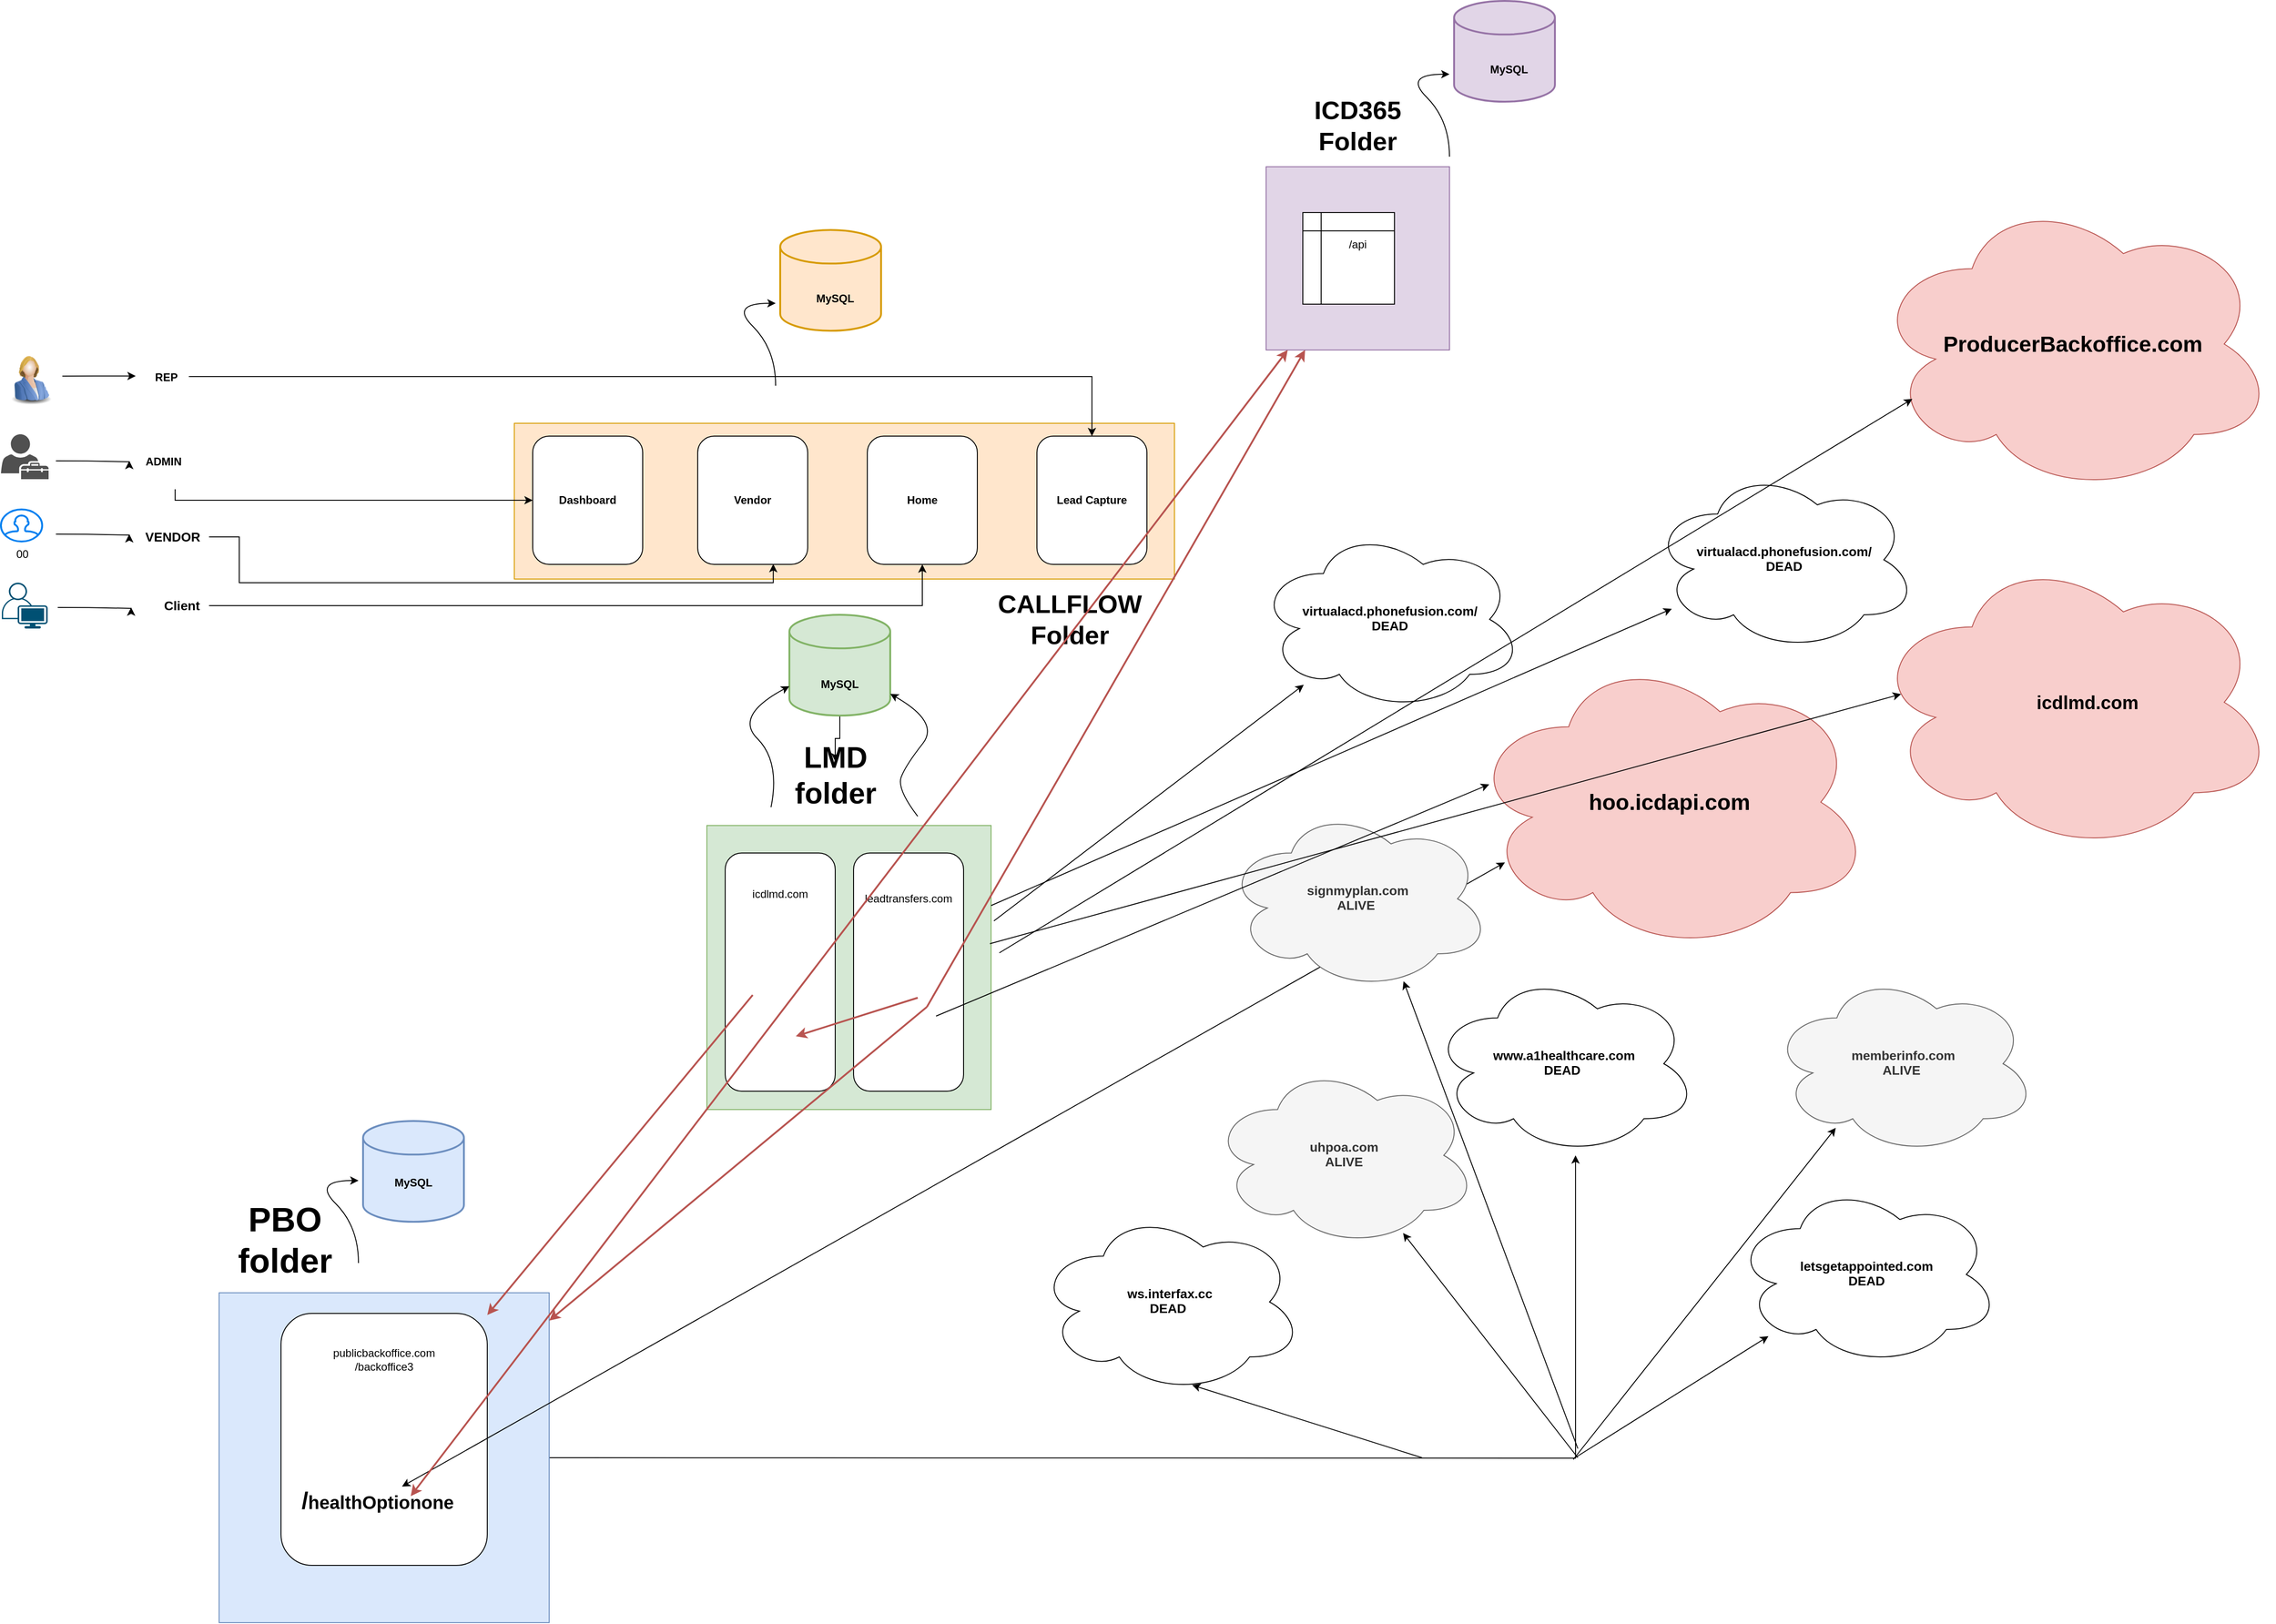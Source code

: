 <mxfile version="21.6.5" type="github">
  <diagram name="Page-1" id="TwpJutpCZovQMLxq4rzP">
    <mxGraphModel dx="3615" dy="2391" grid="1" gridSize="10" guides="1" tooltips="1" connect="1" arrows="1" fold="1" page="0" pageScale="1" pageWidth="850" pageHeight="1100" math="0" shadow="0">
      <root>
        <mxCell id="0" />
        <mxCell id="1" parent="0" />
        <mxCell id="1ci97zbHf61z6dl400Ih-96" style="edgeStyle=orthogonalEdgeStyle;rounded=0;orthogonalLoop=1;jettySize=auto;html=1;entryX=0.543;entryY=1;entryDx=0;entryDy=0;entryPerimeter=0;" edge="1" parent="1" target="1ci97zbHf61z6dl400Ih-83">
          <mxGeometry relative="1" as="geometry">
            <mxPoint x="-389.5" y="910" as="sourcePoint" />
            <mxPoint x="797.5" y="580" as="targetPoint" />
          </mxGeometry>
        </mxCell>
        <mxCell id="1ci97zbHf61z6dl400Ih-4" value="" style="whiteSpace=wrap;html=1;aspect=fixed;fillColor=#dae8fc;strokeColor=#6c8ebf;" vertex="1" parent="1">
          <mxGeometry x="-682" y="730" width="360" height="360" as="geometry" />
        </mxCell>
        <mxCell id="1ci97zbHf61z6dl400Ih-7" value="" style="whiteSpace=wrap;html=1;aspect=fixed;fillColor=#e1d5e7;strokeColor=#9673a6;" vertex="1" parent="1">
          <mxGeometry x="460" y="-499" width="200" height="200" as="geometry" />
        </mxCell>
        <mxCell id="1ci97zbHf61z6dl400Ih-8" value="" style="whiteSpace=wrap;html=1;aspect=fixed;fillColor=#d5e8d4;strokeColor=#82b366;" vertex="1" parent="1">
          <mxGeometry x="-150" y="220" width="310" height="310" as="geometry" />
        </mxCell>
        <mxCell id="1ci97zbHf61z6dl400Ih-9" value="ICD365 Folder" style="text;html=1;strokeColor=none;fillColor=none;align=center;verticalAlign=middle;whiteSpace=wrap;rounded=0;fontSize=28;fontStyle=1" vertex="1" parent="1">
          <mxGeometry x="530" y="-559" width="60" height="30" as="geometry" />
        </mxCell>
        <mxCell id="1ci97zbHf61z6dl400Ih-11" value="PBO folder" style="text;html=1;strokeColor=none;fillColor=none;align=center;verticalAlign=middle;whiteSpace=wrap;rounded=0;fontSize=37;fontStyle=1" vertex="1" parent="1">
          <mxGeometry x="-640" y="657.5" width="60" height="30" as="geometry" />
        </mxCell>
        <mxCell id="1ci97zbHf61z6dl400Ih-12" value="LMD folder" style="text;html=1;strokeColor=none;fillColor=none;align=center;verticalAlign=middle;whiteSpace=wrap;rounded=0;fontSize=32;fontStyle=1" vertex="1" parent="1">
          <mxGeometry x="-82.5" y="150" width="145" height="30" as="geometry" />
        </mxCell>
        <mxCell id="1ci97zbHf61z6dl400Ih-15" value="&lt;span id=&quot;docs-internal-guid-84adcb99-7fff-0efb-7929-5382890f605a&quot;&gt;&lt;/span&gt;&lt;span id=&quot;docs-internal-guid-84adcb99-7fff-0efb-7929-5382890f605a&quot;&gt;&lt;/span&gt;" style="rounded=1;whiteSpace=wrap;html=1;" vertex="1" parent="1">
          <mxGeometry x="-130" y="250" width="120" height="260" as="geometry" />
        </mxCell>
        <mxCell id="1ci97zbHf61z6dl400Ih-16" value="" style="rounded=1;whiteSpace=wrap;html=1;" vertex="1" parent="1">
          <mxGeometry x="10" y="250" width="120" height="260" as="geometry" />
        </mxCell>
        <mxCell id="1ci97zbHf61z6dl400Ih-17" value="icdlmd.com" style="text;html=1;strokeColor=none;fillColor=none;align=center;verticalAlign=middle;whiteSpace=wrap;rounded=0;" vertex="1" parent="1">
          <mxGeometry x="-100" y="280" width="60" height="30" as="geometry" />
        </mxCell>
        <mxCell id="1ci97zbHf61z6dl400Ih-19" value="leadtransfers.com" style="text;html=1;strokeColor=none;fillColor=none;align=center;verticalAlign=middle;whiteSpace=wrap;rounded=0;" vertex="1" parent="1">
          <mxGeometry x="40" y="280" width="60" height="40" as="geometry" />
        </mxCell>
        <mxCell id="1ci97zbHf61z6dl400Ih-91" value="" style="edgeStyle=orthogonalEdgeStyle;rounded=0;orthogonalLoop=1;jettySize=auto;html=1;" edge="1" parent="1" source="1ci97zbHf61z6dl400Ih-20" target="1ci97zbHf61z6dl400Ih-12">
          <mxGeometry relative="1" as="geometry" />
        </mxCell>
        <mxCell id="1ci97zbHf61z6dl400Ih-20" value="" style="strokeWidth=2;html=1;shape=mxgraph.flowchart.database;whiteSpace=wrap;fillColor=#d5e8d4;strokeColor=#82b366;" vertex="1" parent="1">
          <mxGeometry x="-60" y="-10" width="110" height="110" as="geometry" />
        </mxCell>
        <mxCell id="1ci97zbHf61z6dl400Ih-21" value="&lt;h4 style=&quot;border-color: var(--border-color);&quot;&gt;MySQL&lt;/h4&gt;" style="text;html=1;strokeColor=none;fillColor=none;align=center;verticalAlign=middle;whiteSpace=wrap;rounded=0;" vertex="1" parent="1">
          <mxGeometry x="-35" y="51" width="60" height="30" as="geometry" />
        </mxCell>
        <mxCell id="1ci97zbHf61z6dl400Ih-23" value="" style="curved=1;endArrow=classic;html=1;rounded=0;entryX=0;entryY=0.709;entryDx=0;entryDy=0;entryPerimeter=0;" edge="1" parent="1" target="1ci97zbHf61z6dl400Ih-20">
          <mxGeometry width="50" height="50" relative="1" as="geometry">
            <mxPoint x="-80" y="200" as="sourcePoint" />
            <mxPoint x="-70" y="100" as="targetPoint" />
            <Array as="points">
              <mxPoint x="-70" y="150" />
              <mxPoint x="-120" y="100" />
            </Array>
          </mxGeometry>
        </mxCell>
        <mxCell id="1ci97zbHf61z6dl400Ih-24" value="" style="curved=1;endArrow=classic;html=1;rounded=0;" edge="1" parent="1" target="1ci97zbHf61z6dl400Ih-20">
          <mxGeometry width="50" height="50" relative="1" as="geometry">
            <mxPoint x="80" y="210" as="sourcePoint" />
            <mxPoint x="67" y="104" as="targetPoint" />
            <Array as="points">
              <mxPoint x="57" y="180" />
              <mxPoint x="67" y="154" />
              <mxPoint x="104" y="107" />
            </Array>
          </mxGeometry>
        </mxCell>
        <mxCell id="1ci97zbHf61z6dl400Ih-25" value="&lt;span id=&quot;docs-internal-guid-84adcb99-7fff-0efb-7929-5382890f605a&quot;&gt;&lt;/span&gt;&lt;span id=&quot;docs-internal-guid-84adcb99-7fff-0efb-7929-5382890f605a&quot;&gt;&lt;/span&gt;" style="rounded=1;whiteSpace=wrap;html=1;" vertex="1" parent="1">
          <mxGeometry x="-614.5" y="752.5" width="225" height="275" as="geometry" />
        </mxCell>
        <mxCell id="1ci97zbHf61z6dl400Ih-26" value="publicbackoffice.com&lt;br&gt;/backoffice3" style="text;html=1;strokeColor=none;fillColor=none;align=center;verticalAlign=middle;whiteSpace=wrap;rounded=0;" vertex="1" parent="1">
          <mxGeometry x="-532" y="787.5" width="60" height="30" as="geometry" />
        </mxCell>
        <mxCell id="1ci97zbHf61z6dl400Ih-29" value="" style="strokeWidth=2;html=1;shape=mxgraph.flowchart.database;whiteSpace=wrap;fillColor=#dae8fc;strokeColor=#6c8ebf;" vertex="1" parent="1">
          <mxGeometry x="-525" y="542.5" width="110" height="110" as="geometry" />
        </mxCell>
        <mxCell id="1ci97zbHf61z6dl400Ih-30" value="&lt;h4 style=&quot;border-color: var(--border-color);&quot;&gt;MySQL&lt;/h4&gt;" style="text;html=1;strokeColor=none;fillColor=none;align=center;verticalAlign=middle;whiteSpace=wrap;rounded=0;" vertex="1" parent="1">
          <mxGeometry x="-500" y="594.5" width="60" height="30" as="geometry" />
        </mxCell>
        <mxCell id="1ci97zbHf61z6dl400Ih-31" value="" style="curved=1;endArrow=classic;html=1;rounded=0;" edge="1" parent="1">
          <mxGeometry width="50" height="50" relative="1" as="geometry">
            <mxPoint x="-530" y="697.5" as="sourcePoint" />
            <mxPoint x="-530" y="607.5" as="targetPoint" />
            <Array as="points">
              <mxPoint x="-530" y="657.5" />
              <mxPoint x="-580" y="607.5" />
            </Array>
          </mxGeometry>
        </mxCell>
        <mxCell id="1ci97zbHf61z6dl400Ih-33" value="" style="rounded=0;whiteSpace=wrap;html=1;fillColor=#ffe6cc;strokeColor=#d79b00;" vertex="1" parent="1">
          <mxGeometry x="-360" y="-219" width="720" height="170" as="geometry" />
        </mxCell>
        <mxCell id="1ci97zbHf61z6dl400Ih-34" value="&lt;h4 style=&quot;font-size: 28px;&quot;&gt;CALLFLOW Folder&lt;/h4&gt;" style="text;html=1;strokeColor=none;fillColor=none;align=center;verticalAlign=middle;whiteSpace=wrap;rounded=0;fontSize=28;" vertex="1" parent="1">
          <mxGeometry x="130" y="-20" width="232" height="30" as="geometry" />
        </mxCell>
        <mxCell id="1ci97zbHf61z6dl400Ih-35" value="" style="strokeWidth=2;html=1;shape=mxgraph.flowchart.database;whiteSpace=wrap;fillColor=#ffe6cc;strokeColor=#d79b00;" vertex="1" parent="1">
          <mxGeometry x="-70" y="-430" width="110" height="110" as="geometry" />
        </mxCell>
        <mxCell id="1ci97zbHf61z6dl400Ih-36" value="&lt;h4&gt;MySQL&lt;/h4&gt;" style="text;html=1;strokeColor=none;fillColor=none;align=center;verticalAlign=middle;whiteSpace=wrap;rounded=0;" vertex="1" parent="1">
          <mxGeometry x="-40" y="-370" width="60" height="30" as="geometry" />
        </mxCell>
        <mxCell id="1ci97zbHf61z6dl400Ih-45" value="&lt;h4&gt;Dashboard&lt;/h4&gt;&lt;span id=&quot;docs-internal-guid-84adcb99-7fff-0efb-7929-5382890f605a&quot;&gt;&lt;/span&gt;" style="rounded=1;whiteSpace=wrap;html=1;" vertex="1" parent="1">
          <mxGeometry x="-340" y="-205" width="120" height="140" as="geometry" />
        </mxCell>
        <mxCell id="1ci97zbHf61z6dl400Ih-46" value="&lt;h4&gt;Vendor&lt;/h4&gt;&lt;span id=&quot;docs-internal-guid-84adcb99-7fff-0efb-7929-5382890f605a&quot;&gt;&lt;/span&gt;" style="rounded=1;whiteSpace=wrap;html=1;" vertex="1" parent="1">
          <mxGeometry x="-160" y="-205" width="120" height="140" as="geometry" />
        </mxCell>
        <mxCell id="1ci97zbHf61z6dl400Ih-47" value="&lt;h4&gt;Home&lt;/h4&gt;&lt;span id=&quot;docs-internal-guid-84adcb99-7fff-0efb-7929-5382890f605a&quot;&gt;&lt;/span&gt;" style="rounded=1;whiteSpace=wrap;html=1;" vertex="1" parent="1">
          <mxGeometry x="25" y="-205" width="120" height="140" as="geometry" />
        </mxCell>
        <mxCell id="1ci97zbHf61z6dl400Ih-48" value="&lt;h4&gt;Lead Capture&lt;/h4&gt;&lt;span id=&quot;docs-internal-guid-84adcb99-7fff-0efb-7929-5382890f605a&quot;&gt;&lt;/span&gt;" style="rounded=1;whiteSpace=wrap;html=1;" vertex="1" parent="1">
          <mxGeometry x="210" y="-205" width="120" height="140" as="geometry" />
        </mxCell>
        <mxCell id="1ci97zbHf61z6dl400Ih-53" value="" style="edgeStyle=orthogonalEdgeStyle;rounded=0;orthogonalLoop=1;jettySize=auto;html=1;" edge="1" parent="1">
          <mxGeometry relative="1" as="geometry">
            <mxPoint x="-860" y="-177.941" as="sourcePoint" />
            <mxPoint x="-780" y="-178" as="targetPoint" />
            <Array as="points">
              <mxPoint x="-826" y="-178" />
              <mxPoint x="-780" y="-177" />
            </Array>
          </mxGeometry>
        </mxCell>
        <mxCell id="1ci97zbHf61z6dl400Ih-51" value="" style="sketch=0;pointerEvents=1;shadow=0;dashed=0;html=1;strokeColor=none;fillColor=#505050;labelPosition=center;verticalLabelPosition=bottom;verticalAlign=top;outlineConnect=0;align=center;shape=mxgraph.office.users.tenant_admin;" vertex="1" parent="1">
          <mxGeometry x="-920" y="-207" width="52" height="49" as="geometry" />
        </mxCell>
        <mxCell id="1ci97zbHf61z6dl400Ih-55" style="edgeStyle=orthogonalEdgeStyle;rounded=0;orthogonalLoop=1;jettySize=auto;html=1;" edge="1" parent="1" source="1ci97zbHf61z6dl400Ih-54" target="1ci97zbHf61z6dl400Ih-45">
          <mxGeometry relative="1" as="geometry">
            <Array as="points">
              <mxPoint x="-730" y="-135" />
            </Array>
          </mxGeometry>
        </mxCell>
        <mxCell id="1ci97zbHf61z6dl400Ih-54" value="&lt;h4&gt;ADMIN&lt;/h4&gt;" style="text;html=1;align=center;verticalAlign=middle;resizable=0;points=[];autosize=1;strokeColor=none;fillColor=none;" vertex="1" parent="1">
          <mxGeometry x="-773" y="-207" width="60" height="60" as="geometry" />
        </mxCell>
        <mxCell id="1ci97zbHf61z6dl400Ih-58" value="00" style="html=1;verticalLabelPosition=bottom;align=center;labelBackgroundColor=#ffffff;verticalAlign=top;strokeWidth=2;strokeColor=#0080F0;shadow=0;dashed=0;shape=mxgraph.ios7.icons.user;" vertex="1" parent="1">
          <mxGeometry x="-920" y="-125" width="45" height="35" as="geometry" />
        </mxCell>
        <mxCell id="1ci97zbHf61z6dl400Ih-62" style="edgeStyle=orthogonalEdgeStyle;rounded=0;orthogonalLoop=1;jettySize=auto;html=1;entryX=0.687;entryY=0.997;entryDx=0;entryDy=0;entryPerimeter=0;" edge="1" parent="1" source="1ci97zbHf61z6dl400Ih-61" target="1ci97zbHf61z6dl400Ih-46">
          <mxGeometry relative="1" as="geometry">
            <Array as="points">
              <mxPoint x="-660" y="-95" />
              <mxPoint x="-660" y="-45" />
              <mxPoint x="-78" y="-45" />
            </Array>
          </mxGeometry>
        </mxCell>
        <mxCell id="1ci97zbHf61z6dl400Ih-61" value="&lt;h3&gt;VENDOR&lt;/h3&gt;" style="text;html=1;align=center;verticalAlign=middle;resizable=0;points=[];autosize=1;strokeColor=none;fillColor=none;" vertex="1" parent="1">
          <mxGeometry x="-773" y="-125" width="80" height="60" as="geometry" />
        </mxCell>
        <mxCell id="1ci97zbHf61z6dl400Ih-64" value="" style="points=[[0.35,0,0],[0.98,0.51,0],[1,0.71,0],[0.67,1,0],[0,0.795,0],[0,0.65,0]];verticalLabelPosition=bottom;sketch=0;html=1;verticalAlign=top;aspect=fixed;align=center;pointerEvents=1;shape=mxgraph.cisco19.user;fillColor=#005073;strokeColor=none;" vertex="1" parent="1">
          <mxGeometry x="-919" y="-45" width="50" height="50" as="geometry" />
        </mxCell>
        <mxCell id="1ci97zbHf61z6dl400Ih-65" value="" style="edgeStyle=orthogonalEdgeStyle;rounded=0;orthogonalLoop=1;jettySize=auto;html=1;" edge="1" parent="1">
          <mxGeometry relative="1" as="geometry">
            <mxPoint x="-860" y="-97.941" as="sourcePoint" />
            <mxPoint x="-780" y="-98" as="targetPoint" />
            <Array as="points">
              <mxPoint x="-826" y="-98" />
              <mxPoint x="-780" y="-97" />
            </Array>
          </mxGeometry>
        </mxCell>
        <mxCell id="1ci97zbHf61z6dl400Ih-66" value="" style="edgeStyle=orthogonalEdgeStyle;rounded=0;orthogonalLoop=1;jettySize=auto;html=1;" edge="1" parent="1">
          <mxGeometry relative="1" as="geometry">
            <mxPoint x="-858" y="-17.941" as="sourcePoint" />
            <mxPoint x="-778" y="-18" as="targetPoint" />
            <Array as="points">
              <mxPoint x="-824" y="-18" />
              <mxPoint x="-778" y="-17" />
            </Array>
          </mxGeometry>
        </mxCell>
        <mxCell id="1ci97zbHf61z6dl400Ih-69" style="edgeStyle=orthogonalEdgeStyle;rounded=0;orthogonalLoop=1;jettySize=auto;html=1;" edge="1" parent="1" source="1ci97zbHf61z6dl400Ih-67" target="1ci97zbHf61z6dl400Ih-47">
          <mxGeometry relative="1" as="geometry" />
        </mxCell>
        <mxCell id="1ci97zbHf61z6dl400Ih-67" value="&lt;h3&gt;Client&lt;/h3&gt;" style="text;html=1;align=center;verticalAlign=middle;resizable=0;points=[];autosize=1;strokeColor=none;fillColor=none;" vertex="1" parent="1">
          <mxGeometry x="-753" y="-50" width="60" height="60" as="geometry" />
        </mxCell>
        <mxCell id="1ci97zbHf61z6dl400Ih-72" value="" style="image;html=1;image=img/lib/clip_art/people/Suit_Woman_Blue_128x128.png" vertex="1" parent="1">
          <mxGeometry x="-920" y="-299" width="64.5" height="60" as="geometry" />
        </mxCell>
        <mxCell id="1ci97zbHf61z6dl400Ih-73" value="" style="edgeStyle=orthogonalEdgeStyle;rounded=0;orthogonalLoop=1;jettySize=auto;html=1;" edge="1" parent="1">
          <mxGeometry relative="1" as="geometry">
            <mxPoint x="-853" y="-270.561" as="sourcePoint" />
            <mxPoint x="-773" y="-270.62" as="targetPoint" />
            <Array as="points">
              <mxPoint x="-819" y="-270.62" />
              <mxPoint x="-773" y="-269.62" />
            </Array>
          </mxGeometry>
        </mxCell>
        <mxCell id="1ci97zbHf61z6dl400Ih-75" style="edgeStyle=orthogonalEdgeStyle;rounded=0;orthogonalLoop=1;jettySize=auto;html=1;" edge="1" parent="1" source="1ci97zbHf61z6dl400Ih-74" target="1ci97zbHf61z6dl400Ih-48">
          <mxGeometry relative="1" as="geometry">
            <Array as="points">
              <mxPoint x="270" y="-270" />
            </Array>
          </mxGeometry>
        </mxCell>
        <mxCell id="1ci97zbHf61z6dl400Ih-74" value="&lt;h4&gt;REP&lt;/h4&gt;" style="text;html=1;align=center;verticalAlign=middle;resizable=0;points=[];autosize=1;strokeColor=none;fillColor=none;" vertex="1" parent="1">
          <mxGeometry x="-765" y="-299" width="50" height="60" as="geometry" />
        </mxCell>
        <mxCell id="1ci97zbHf61z6dl400Ih-76" value="" style="curved=1;endArrow=classic;html=1;rounded=0;" edge="1" parent="1">
          <mxGeometry width="50" height="50" relative="1" as="geometry">
            <mxPoint x="-75" y="-260" as="sourcePoint" />
            <mxPoint x="-75" y="-350" as="targetPoint" />
            <Array as="points">
              <mxPoint x="-75" y="-300" />
              <mxPoint x="-125" y="-350" />
            </Array>
          </mxGeometry>
        </mxCell>
        <mxCell id="1ci97zbHf61z6dl400Ih-78" value="" style="shape=internalStorage;whiteSpace=wrap;html=1;backgroundOutline=1;" vertex="1" parent="1">
          <mxGeometry x="500" y="-449" width="100" height="100" as="geometry" />
        </mxCell>
        <mxCell id="1ci97zbHf61z6dl400Ih-79" value="/api" style="text;html=1;strokeColor=none;fillColor=none;align=center;verticalAlign=middle;whiteSpace=wrap;rounded=0;" vertex="1" parent="1">
          <mxGeometry x="530" y="-429" width="60" height="30" as="geometry" />
        </mxCell>
        <mxCell id="1ci97zbHf61z6dl400Ih-80" value="&lt;h1&gt;hoo.icdapi.com&lt;/h1&gt;" style="ellipse;shape=cloud;whiteSpace=wrap;html=1;fillColor=#f8cecc;strokeColor=#b85450;" vertex="1" parent="1">
          <mxGeometry x="680" y="30" width="440" height="329" as="geometry" />
        </mxCell>
        <mxCell id="1ci97zbHf61z6dl400Ih-81" value="/&lt;font style=&quot;font-size: 20px;&quot;&gt;healthOptionone&lt;/font&gt;" style="text;html=1;strokeColor=none;fillColor=none;align=center;verticalAlign=middle;whiteSpace=wrap;rounded=0;fontSize=26;fontStyle=1" vertex="1" parent="1">
          <mxGeometry x="-539" y="941.5" width="60" height="30" as="geometry" />
        </mxCell>
        <mxCell id="1ci97zbHf61z6dl400Ih-83" value="&lt;h3&gt;www.a1healthcare.com&lt;br&gt;DEAD&amp;nbsp;&lt;/h3&gt;&lt;h1&gt;&lt;span id=&quot;docs-internal-guid-eab32220-7fff-d333-40bd-e7fb0be0aa03&quot; style=&quot;font-weight:normal;&quot;&gt;&lt;/span&gt;&lt;/h1&gt;" style="ellipse;shape=cloud;whiteSpace=wrap;html=1;" vertex="1" parent="1">
          <mxGeometry x="640" y="380" width="290" height="200" as="geometry" />
        </mxCell>
        <mxCell id="1ci97zbHf61z6dl400Ih-86" value="&lt;h3&gt;letsgetappointed.com&lt;br&gt;DEAD&lt;/h3&gt;&lt;h1&gt;&lt;span id=&quot;docs-internal-guid-eab32220-7fff-d333-40bd-e7fb0be0aa03&quot; style=&quot;font-weight:normal;&quot;&gt;&lt;/span&gt;&lt;/h1&gt;" style="ellipse;shape=cloud;whiteSpace=wrap;html=1;" vertex="1" parent="1">
          <mxGeometry x="970" y="610" width="290" height="200" as="geometry" />
        </mxCell>
        <mxCell id="1ci97zbHf61z6dl400Ih-89" value="&lt;h3&gt;ws.interfax.cc&lt;br&gt;DEAD&amp;nbsp;&lt;/h3&gt;&lt;h1&gt;&lt;span id=&quot;docs-internal-guid-eab32220-7fff-d333-40bd-e7fb0be0aa03&quot; style=&quot;font-weight:normal;&quot;&gt;&lt;/span&gt;&lt;/h1&gt;" style="ellipse;shape=cloud;whiteSpace=wrap;html=1;" vertex="1" parent="1">
          <mxGeometry x="210" y="640" width="290" height="200" as="geometry" />
        </mxCell>
        <mxCell id="1ci97zbHf61z6dl400Ih-93" value="&lt;h3&gt;memberinfo.com&lt;br&gt;ALIVE&amp;nbsp;&lt;/h3&gt;&lt;h1&gt;&lt;span id=&quot;docs-internal-guid-eab32220-7fff-d333-40bd-e7fb0be0aa03&quot; style=&quot;font-weight:normal;&quot;&gt;&lt;/span&gt;&lt;/h1&gt;" style="ellipse;shape=cloud;whiteSpace=wrap;html=1;fillColor=#f5f5f5;fontColor=#333333;strokeColor=#666666;" vertex="1" parent="1">
          <mxGeometry x="1010" y="380" width="290" height="200" as="geometry" />
        </mxCell>
        <mxCell id="1ci97zbHf61z6dl400Ih-95" value="" style="endArrow=classic;startArrow=classic;html=1;rounded=0;entryX=0.092;entryY=0.7;entryDx=0;entryDy=0;entryPerimeter=0;" edge="1" parent="1" source="1ci97zbHf61z6dl400Ih-81" target="1ci97zbHf61z6dl400Ih-80">
          <mxGeometry width="50" height="50" relative="1" as="geometry">
            <mxPoint x="120" y="600" as="sourcePoint" />
            <mxPoint x="170" y="550" as="targetPoint" />
          </mxGeometry>
        </mxCell>
        <mxCell id="1ci97zbHf61z6dl400Ih-97" value="" style="endArrow=classic;html=1;rounded=0;entryX=0.584;entryY=0.954;entryDx=0;entryDy=0;entryPerimeter=0;" edge="1" parent="1" target="1ci97zbHf61z6dl400Ih-89">
          <mxGeometry width="50" height="50" relative="1" as="geometry">
            <mxPoint x="630" y="910" as="sourcePoint" />
            <mxPoint x="630" y="820" as="targetPoint" />
          </mxGeometry>
        </mxCell>
        <mxCell id="1ci97zbHf61z6dl400Ih-98" value="" style="endArrow=classic;html=1;rounded=0;" edge="1" parent="1" target="1ci97zbHf61z6dl400Ih-86">
          <mxGeometry width="50" height="50" relative="1" as="geometry">
            <mxPoint x="797" y="910" as="sourcePoint" />
            <mxPoint x="877" y="731" as="targetPoint" />
          </mxGeometry>
        </mxCell>
        <mxCell id="1ci97zbHf61z6dl400Ih-99" value="" style="endArrow=classic;html=1;rounded=0;entryX=0.239;entryY=0.83;entryDx=0;entryDy=0;entryPerimeter=0;" edge="1" parent="1">
          <mxGeometry width="50" height="50" relative="1" as="geometry">
            <mxPoint x="795" y="912" as="sourcePoint" />
            <mxPoint x="1081.31" y="550" as="targetPoint" />
          </mxGeometry>
        </mxCell>
        <mxCell id="1ci97zbHf61z6dl400Ih-100" value="&lt;h3&gt;uhpoa.com&lt;br&gt;ALIVE&lt;/h3&gt;&lt;h1&gt;&lt;span id=&quot;docs-internal-guid-eab32220-7fff-d333-40bd-e7fb0be0aa03&quot; style=&quot;font-weight:normal;&quot;&gt;&lt;/span&gt;&lt;/h1&gt;" style="ellipse;shape=cloud;whiteSpace=wrap;html=1;fillColor=#f5f5f5;fontColor=#333333;strokeColor=#666666;" vertex="1" parent="1">
          <mxGeometry x="400" y="480" width="290" height="200" as="geometry" />
        </mxCell>
        <mxCell id="1ci97zbHf61z6dl400Ih-101" value="" style="endArrow=classic;html=1;rounded=0;entryX=0.722;entryY=0.924;entryDx=0;entryDy=0;entryPerimeter=0;" edge="1" parent="1" target="1ci97zbHf61z6dl400Ih-100">
          <mxGeometry width="50" height="50" relative="1" as="geometry">
            <mxPoint x="800" y="910" as="sourcePoint" />
            <mxPoint x="610" y="700" as="targetPoint" />
          </mxGeometry>
        </mxCell>
        <mxCell id="1ci97zbHf61z6dl400Ih-102" value="&lt;h3&gt;signmyplan.com&lt;br&gt;ALIVE&amp;nbsp;&lt;/h3&gt;&lt;h1&gt;&lt;span id=&quot;docs-internal-guid-eab32220-7fff-d333-40bd-e7fb0be0aa03&quot; style=&quot;font-weight:normal;&quot;&gt;&lt;/span&gt;&lt;/h1&gt;" style="ellipse;shape=cloud;whiteSpace=wrap;html=1;fillColor=#f5f5f5;fontColor=#333333;strokeColor=#666666;" vertex="1" parent="1">
          <mxGeometry x="415" y="200" width="290" height="200" as="geometry" />
        </mxCell>
        <mxCell id="1ci97zbHf61z6dl400Ih-103" value="" style="endArrow=classic;html=1;rounded=0;entryX=0.672;entryY=0.95;entryDx=0;entryDy=0;entryPerimeter=0;" edge="1" parent="1" target="1ci97zbHf61z6dl400Ih-102">
          <mxGeometry width="50" height="50" relative="1" as="geometry">
            <mxPoint x="800" y="900" as="sourcePoint" />
            <mxPoint x="850" y="850" as="targetPoint" />
          </mxGeometry>
        </mxCell>
        <mxCell id="1ci97zbHf61z6dl400Ih-104" value="" style="endArrow=classic;startArrow=classic;html=1;rounded=0;fillColor=#f8cecc;strokeColor=#b85450;strokeWidth=2;" edge="1" parent="1" target="1ci97zbHf61z6dl400Ih-7">
          <mxGeometry width="50" height="50" relative="1" as="geometry">
            <mxPoint x="-473" y="952" as="sourcePoint" />
            <mxPoint x="730" y="270" as="targetPoint" />
          </mxGeometry>
        </mxCell>
        <mxCell id="1ci97zbHf61z6dl400Ih-105" value="" style="strokeWidth=2;html=1;shape=mxgraph.flowchart.database;whiteSpace=wrap;fillColor=#e1d5e7;strokeColor=#9673a6;" vertex="1" parent="1">
          <mxGeometry x="665" y="-680" width="110" height="110" as="geometry" />
        </mxCell>
        <mxCell id="1ci97zbHf61z6dl400Ih-106" value="&lt;h4&gt;MySQL&lt;/h4&gt;" style="text;html=1;strokeColor=none;fillColor=none;align=center;verticalAlign=middle;whiteSpace=wrap;rounded=0;" vertex="1" parent="1">
          <mxGeometry x="695" y="-620" width="60" height="30" as="geometry" />
        </mxCell>
        <mxCell id="1ci97zbHf61z6dl400Ih-107" value="" style="curved=1;endArrow=classic;html=1;rounded=0;" edge="1" parent="1">
          <mxGeometry width="50" height="50" relative="1" as="geometry">
            <mxPoint x="660" y="-510" as="sourcePoint" />
            <mxPoint x="660" y="-600" as="targetPoint" />
            <Array as="points">
              <mxPoint x="660" y="-550" />
              <mxPoint x="610" y="-600" />
            </Array>
          </mxGeometry>
        </mxCell>
        <mxCell id="1ci97zbHf61z6dl400Ih-109" value="&lt;h3&gt;virtualacd.phonefusion.com/&lt;br&gt;DEAD&lt;/h3&gt;&lt;h1&gt;&lt;span id=&quot;docs-internal-guid-eab32220-7fff-d333-40bd-e7fb0be0aa03&quot; style=&quot;font-weight:normal;&quot;&gt;&lt;/span&gt;&lt;/h1&gt;" style="ellipse;shape=cloud;whiteSpace=wrap;html=1;" vertex="1" parent="1">
          <mxGeometry x="450" y="-105" width="290" height="200" as="geometry" />
        </mxCell>
        <mxCell id="1ci97zbHf61z6dl400Ih-112" value="" style="endArrow=classic;html=1;rounded=0;exitX=1.01;exitY=0.336;exitDx=0;exitDy=0;exitPerimeter=0;entryX=0.176;entryY=0.857;entryDx=0;entryDy=0;entryPerimeter=0;" edge="1" parent="1" source="1ci97zbHf61z6dl400Ih-8" target="1ci97zbHf61z6dl400Ih-109">
          <mxGeometry width="50" height="50" relative="1" as="geometry">
            <mxPoint x="590" y="520" as="sourcePoint" />
            <mxPoint x="640" y="470" as="targetPoint" />
          </mxGeometry>
        </mxCell>
        <mxCell id="1ci97zbHf61z6dl400Ih-113" value="&lt;h3&gt;virtualacd.phonefusion.com/&lt;br&gt;DEAD&lt;/h3&gt;&lt;h1&gt;&lt;span id=&quot;docs-internal-guid-eab32220-7fff-d333-40bd-e7fb0be0aa03&quot; style=&quot;font-weight:normal;&quot;&gt;&lt;/span&gt;&lt;/h1&gt;" style="ellipse;shape=cloud;whiteSpace=wrap;html=1;" vertex="1" parent="1">
          <mxGeometry x="880" y="-170" width="290" height="200" as="geometry" />
        </mxCell>
        <mxCell id="1ci97zbHf61z6dl400Ih-114" value="" style="endArrow=classic;html=1;rounded=0;" edge="1" parent="1" source="1ci97zbHf61z6dl400Ih-8" target="1ci97zbHf61z6dl400Ih-113">
          <mxGeometry width="50" height="50" relative="1" as="geometry">
            <mxPoint x="173" y="334" as="sourcePoint" />
            <mxPoint x="511" y="76" as="targetPoint" />
          </mxGeometry>
        </mxCell>
        <mxCell id="1ci97zbHf61z6dl400Ih-116" value="" style="endArrow=classic;html=1;rounded=0;fillColor=#f8cecc;strokeColor=#b85450;strokeWidth=2;" edge="1" parent="1">
          <mxGeometry width="50" height="50" relative="1" as="geometry">
            <mxPoint x="80" y="408" as="sourcePoint" />
            <mxPoint x="-53" y="450" as="targetPoint" />
          </mxGeometry>
        </mxCell>
        <mxCell id="1ci97zbHf61z6dl400Ih-117" value="&lt;h1&gt;&lt;span id=&quot;docs-internal-guid-3d1b5f31-7fff-bc03-51ac-1e44af458692&quot; style=&quot;font-weight:normal;&quot;&gt;&lt;/span&gt;&lt;span id=&quot;docs-internal-guid-3d1b5f31-7fff-bc03-51ac-1e44af458692&quot; style=&quot;font-weight:normal;&quot;&gt;&lt;/span&gt;&lt;span id=&quot;docs-internal-guid-3d1b5f31-7fff-bc03-51ac-1e44af458692&quot; style=&quot;font-weight:normal;&quot;&gt;&lt;/span&gt;&lt;span id=&quot;docs-internal-guid-3d1b5f31-7fff-bc03-51ac-1e44af458692&quot; style=&quot;font-weight:normal;&quot;&gt;&lt;/span&gt;&lt;span id=&quot;docs-internal-guid-3d1b5f31-7fff-bc03-51ac-1e44af458692&quot; style=&quot;font-weight:normal;&quot;&gt;&lt;/span&gt;&lt;span id=&quot;docs-internal-guid-43d75e9f-7fff-f93b-06ea-4cb820695f76&quot; style=&quot;font-weight:normal;&quot;&gt;&lt;/span&gt;&lt;span id=&quot;docs-internal-guid-43d75e9f-7fff-f93b-06ea-4cb820695f76&quot; style=&quot;font-weight:normal;&quot;&gt;&lt;/span&gt;&lt;span id=&quot;docs-internal-guid-43d75e9f-7fff-f93b-06ea-4cb820695f76&quot; style=&quot;font-weight:normal;&quot;&gt;&lt;/span&gt;&lt;br&gt;&lt;/h1&gt;" style="ellipse;shape=cloud;whiteSpace=wrap;html=1;fillColor=#f8cecc;strokeColor=#b85450;" vertex="1" parent="1">
          <mxGeometry x="1120" y="-79" width="440" height="329" as="geometry" />
        </mxCell>
        <mxCell id="1ci97zbHf61z6dl400Ih-118" value="&lt;h4 style=&quot;font-size: 20px;&quot;&gt;icdlmd.com&lt;/h4&gt;" style="text;html=1;strokeColor=none;fillColor=none;align=center;verticalAlign=middle;whiteSpace=wrap;rounded=0;fontSize=20;" vertex="1" parent="1">
          <mxGeometry x="1240" y="70" width="232" height="30" as="geometry" />
        </mxCell>
        <mxCell id="1ci97zbHf61z6dl400Ih-119" value="" style="endArrow=classic;html=1;rounded=0;entryX=0.074;entryY=0.473;entryDx=0;entryDy=0;entryPerimeter=0;exitX=0.996;exitY=0.416;exitDx=0;exitDy=0;exitPerimeter=0;" edge="1" parent="1" source="1ci97zbHf61z6dl400Ih-8" target="1ci97zbHf61z6dl400Ih-117">
          <mxGeometry width="50" height="50" relative="1" as="geometry">
            <mxPoint x="170" y="350" as="sourcePoint" />
            <mxPoint x="915" y="-3" as="targetPoint" />
          </mxGeometry>
        </mxCell>
        <mxCell id="1ci97zbHf61z6dl400Ih-120" value="" style="endArrow=classic;html=1;rounded=0;fillColor=#f8cecc;strokeColor=#b85450;strokeWidth=2;" edge="1" parent="1" target="1ci97zbHf61z6dl400Ih-7">
          <mxGeometry width="50" height="50" relative="1" as="geometry">
            <mxPoint x="90" y="418" as="sourcePoint" />
            <mxPoint x="-43" y="460" as="targetPoint" />
          </mxGeometry>
        </mxCell>
        <mxCell id="1ci97zbHf61z6dl400Ih-121" value="" style="endArrow=classic;html=1;rounded=0;fillColor=#f8cecc;strokeColor=#000000;strokeWidth=1;entryX=0.053;entryY=0.441;entryDx=0;entryDy=0;entryPerimeter=0;" edge="1" parent="1" target="1ci97zbHf61z6dl400Ih-80">
          <mxGeometry width="50" height="50" relative="1" as="geometry">
            <mxPoint x="100" y="428" as="sourcePoint" />
            <mxPoint x="512" y="-289" as="targetPoint" />
          </mxGeometry>
        </mxCell>
        <mxCell id="1ci97zbHf61z6dl400Ih-122" value="&lt;h1&gt;&lt;span id=&quot;docs-internal-guid-3d1b5f31-7fff-bc03-51ac-1e44af458692&quot; style=&quot;font-weight:normal;&quot;&gt;&lt;/span&gt;&lt;span id=&quot;docs-internal-guid-3d1b5f31-7fff-bc03-51ac-1e44af458692&quot; style=&quot;font-weight:normal;&quot;&gt;&lt;/span&gt;&lt;span id=&quot;docs-internal-guid-3d1b5f31-7fff-bc03-51ac-1e44af458692&quot; style=&quot;font-weight:normal;&quot;&gt;&lt;/span&gt;&lt;span id=&quot;docs-internal-guid-3d1b5f31-7fff-bc03-51ac-1e44af458692&quot; style=&quot;font-weight:normal;&quot;&gt;&lt;/span&gt;&lt;span id=&quot;docs-internal-guid-3d1b5f31-7fff-bc03-51ac-1e44af458692&quot; style=&quot;font-weight:normal;&quot;&gt;&lt;/span&gt;&lt;span id=&quot;docs-internal-guid-43d75e9f-7fff-f93b-06ea-4cb820695f76&quot; style=&quot;font-weight:normal;&quot;&gt;&lt;/span&gt;&lt;span id=&quot;docs-internal-guid-43d75e9f-7fff-f93b-06ea-4cb820695f76&quot; style=&quot;font-weight:normal;&quot;&gt;&lt;/span&gt;&lt;span id=&quot;docs-internal-guid-43d75e9f-7fff-f93b-06ea-4cb820695f76&quot; style=&quot;font-weight:normal;&quot;&gt;&lt;/span&gt;ProducerBackoffice.com&lt;/h1&gt;" style="ellipse;shape=cloud;whiteSpace=wrap;html=1;fillColor=#f8cecc;strokeColor=#b85450;" vertex="1" parent="1">
          <mxGeometry x="1120" y="-470" width="440" height="329" as="geometry" />
        </mxCell>
        <mxCell id="1ci97zbHf61z6dl400Ih-123" value="" style="endArrow=classic;html=1;rounded=0;fillColor=#f8cecc;strokeColor=#b85450;strokeWidth=2;" edge="1" parent="1" target="1ci97zbHf61z6dl400Ih-4">
          <mxGeometry width="50" height="50" relative="1" as="geometry">
            <mxPoint x="90" y="418" as="sourcePoint" />
            <mxPoint x="-43" y="460" as="targetPoint" />
          </mxGeometry>
        </mxCell>
        <mxCell id="1ci97zbHf61z6dl400Ih-124" value="" style="endArrow=classic;html=1;rounded=0;fillColor=#f8cecc;strokeColor=#b85450;strokeWidth=2;" edge="1" parent="1" target="1ci97zbHf61z6dl400Ih-25">
          <mxGeometry width="50" height="50" relative="1" as="geometry">
            <mxPoint x="-100" y="405" as="sourcePoint" />
            <mxPoint x="-233" y="447" as="targetPoint" />
          </mxGeometry>
        </mxCell>
        <mxCell id="1ci97zbHf61z6dl400Ih-125" value="" style="endArrow=classic;html=1;rounded=0;entryX=0.102;entryY=0.682;entryDx=0;entryDy=0;entryPerimeter=0;exitX=0.996;exitY=0.416;exitDx=0;exitDy=0;exitPerimeter=0;" edge="1" parent="1" target="1ci97zbHf61z6dl400Ih-122">
          <mxGeometry width="50" height="50" relative="1" as="geometry">
            <mxPoint x="169" y="359" as="sourcePoint" />
            <mxPoint x="1163" y="87" as="targetPoint" />
          </mxGeometry>
        </mxCell>
      </root>
    </mxGraphModel>
  </diagram>
</mxfile>
